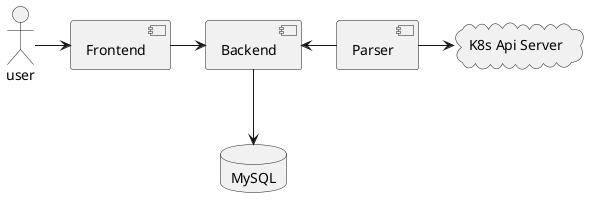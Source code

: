 @startuml
actor user

component "Frontend" as frontend
component "Backend" as backend 
component "Parser" as parser
database "MySQL" as mysql

cloud "K8s Api Server" as k8s

user -> frontend
frontend -> backend
backend <- parser

parser -> k8s

backend --> mysql
@enduml